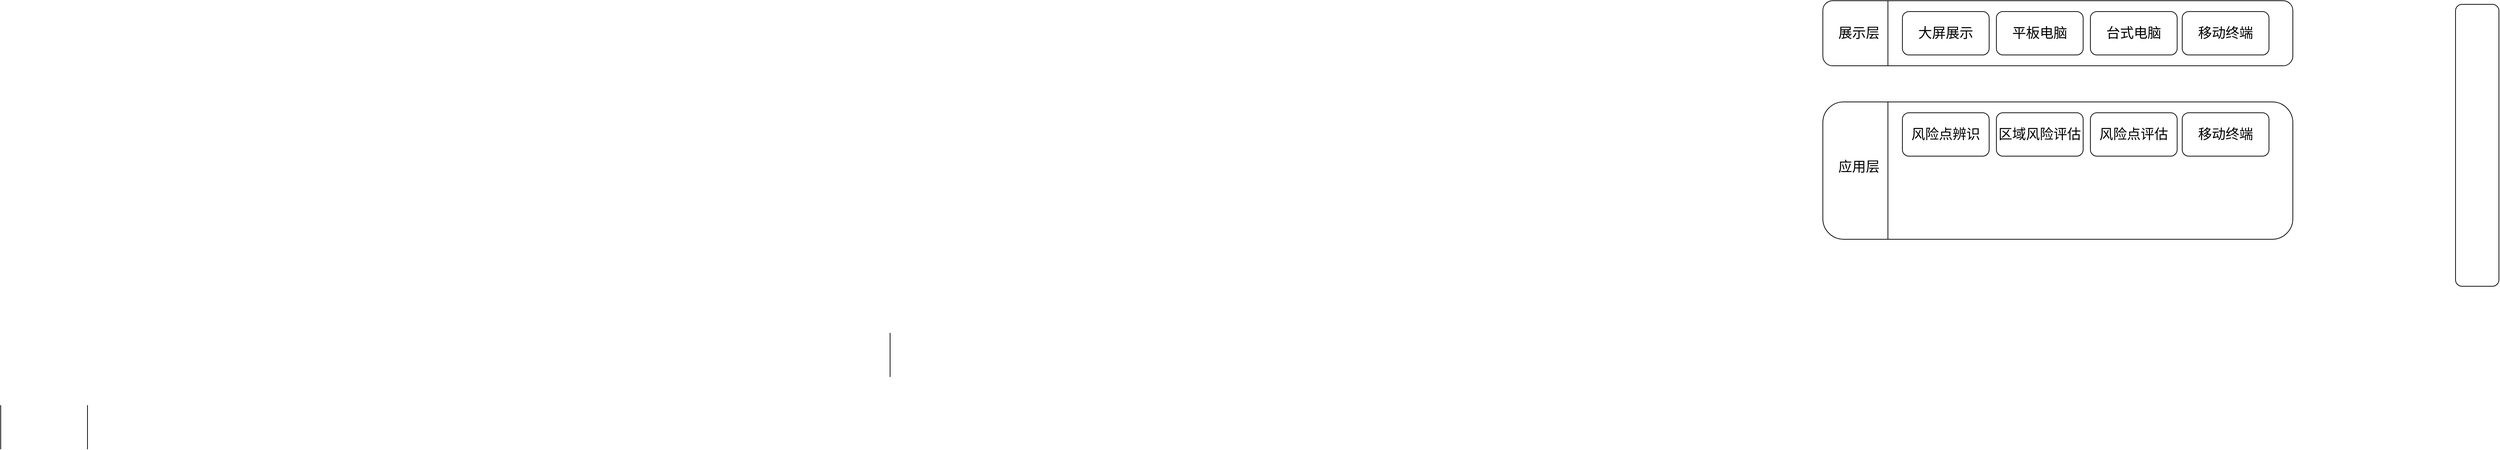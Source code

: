 <mxfile version="17.4.2" type="github">
  <diagram id="138GLmA1xgyAAFsX5XPE" name="第 1 页">
    <mxGraphModel dx="4543" dy="1122" grid="1" gridSize="10" guides="1" tooltips="1" connect="1" arrows="1" fold="1" page="1" pageScale="1" pageWidth="827" pageHeight="1169" math="0" shadow="0">
      <root>
        <mxCell id="0" />
        <mxCell id="1" parent="0" />
        <mxCell id="6Lu-BEhj6P7lMjApayFk-1" value="" style="rounded=1;whiteSpace=wrap;html=1;" vertex="1" parent="1">
          <mxGeometry x="210" y="180" width="650" height="90" as="geometry" />
        </mxCell>
        <mxCell id="6Lu-BEhj6P7lMjApayFk-5" value="" style="rounded=1;whiteSpace=wrap;html=1;rotation=90;" vertex="1" parent="1">
          <mxGeometry x="920" y="350" width="390" height="60" as="geometry" />
        </mxCell>
        <mxCell id="6Lu-BEhj6P7lMjApayFk-6" value="" style="shape=partialRectangle;whiteSpace=wrap;html=1;top=0;bottom=0;fillColor=none;" vertex="1" parent="1">
          <mxGeometry x="-2310" y="740" width="120" height="60" as="geometry" />
        </mxCell>
        <mxCell id="6Lu-BEhj6P7lMjApayFk-7" value="" style="shape=partialRectangle;whiteSpace=wrap;html=1;right=0;top=0;bottom=0;fillColor=none;routingCenterX=-0.5;" vertex="1" parent="1">
          <mxGeometry x="-1080" y="640" width="120" height="60" as="geometry" />
        </mxCell>
        <mxCell id="6Lu-BEhj6P7lMjApayFk-8" value="" style="shape=partialRectangle;whiteSpace=wrap;html=1;right=0;top=0;bottom=0;fillColor=none;routingCenterX=-0.5;" vertex="1" parent="1">
          <mxGeometry x="300" y="180" width="120" height="90" as="geometry" />
        </mxCell>
        <mxCell id="6Lu-BEhj6P7lMjApayFk-10" value="展示层" style="text;html=1;strokeColor=none;fillColor=none;align=center;verticalAlign=middle;whiteSpace=wrap;rounded=0;fontSize=19;" vertex="1" parent="1">
          <mxGeometry x="230" y="210" width="60" height="30" as="geometry" />
        </mxCell>
        <mxCell id="6Lu-BEhj6P7lMjApayFk-11" value="大屏展示" style="rounded=1;whiteSpace=wrap;html=1;fontSize=19;" vertex="1" parent="1">
          <mxGeometry x="320" y="195" width="120" height="60" as="geometry" />
        </mxCell>
        <mxCell id="6Lu-BEhj6P7lMjApayFk-12" value="平板电脑" style="rounded=1;whiteSpace=wrap;html=1;fontSize=19;" vertex="1" parent="1">
          <mxGeometry x="450" y="195" width="120" height="60" as="geometry" />
        </mxCell>
        <mxCell id="6Lu-BEhj6P7lMjApayFk-13" value="台式电脑" style="rounded=1;whiteSpace=wrap;html=1;fontSize=19;" vertex="1" parent="1">
          <mxGeometry x="580" y="195" width="120" height="60" as="geometry" />
        </mxCell>
        <mxCell id="6Lu-BEhj6P7lMjApayFk-14" value="移动终端" style="rounded=1;whiteSpace=wrap;html=1;fontSize=19;" vertex="1" parent="1">
          <mxGeometry x="707" y="195" width="120" height="60" as="geometry" />
        </mxCell>
        <mxCell id="6Lu-BEhj6P7lMjApayFk-15" value="" style="rounded=1;whiteSpace=wrap;html=1;" vertex="1" parent="1">
          <mxGeometry x="210" y="320" width="650" height="190" as="geometry" />
        </mxCell>
        <mxCell id="6Lu-BEhj6P7lMjApayFk-16" value="" style="shape=partialRectangle;whiteSpace=wrap;html=1;right=0;top=0;bottom=0;fillColor=none;routingCenterX=-0.5;" vertex="1" parent="1">
          <mxGeometry x="300" y="320" width="120" height="190" as="geometry" />
        </mxCell>
        <mxCell id="6Lu-BEhj6P7lMjApayFk-17" value="应用层" style="text;html=1;strokeColor=none;fillColor=none;align=center;verticalAlign=middle;whiteSpace=wrap;rounded=0;fontSize=19;" vertex="1" parent="1">
          <mxGeometry x="230" y="395" width="60" height="30" as="geometry" />
        </mxCell>
        <mxCell id="6Lu-BEhj6P7lMjApayFk-18" value="风险点辨识" style="rounded=1;whiteSpace=wrap;html=1;fontSize=19;" vertex="1" parent="1">
          <mxGeometry x="320" y="335" width="120" height="60" as="geometry" />
        </mxCell>
        <mxCell id="6Lu-BEhj6P7lMjApayFk-19" value="区域风险评估" style="rounded=1;whiteSpace=wrap;html=1;fontSize=19;" vertex="1" parent="1">
          <mxGeometry x="450" y="335" width="120" height="60" as="geometry" />
        </mxCell>
        <mxCell id="6Lu-BEhj6P7lMjApayFk-20" value="风险点评估" style="rounded=1;whiteSpace=wrap;html=1;fontSize=19;" vertex="1" parent="1">
          <mxGeometry x="580" y="335" width="120" height="60" as="geometry" />
        </mxCell>
        <mxCell id="6Lu-BEhj6P7lMjApayFk-21" value="移动终端" style="rounded=1;whiteSpace=wrap;html=1;fontSize=19;" vertex="1" parent="1">
          <mxGeometry x="707" y="335" width="120" height="60" as="geometry" />
        </mxCell>
      </root>
    </mxGraphModel>
  </diagram>
</mxfile>
